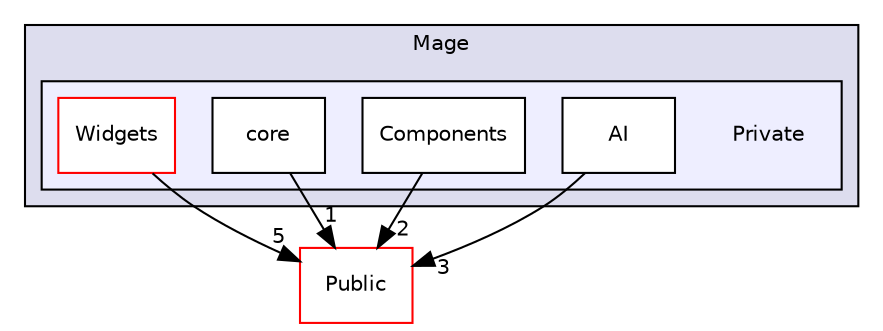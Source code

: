 digraph "D:/proyectos/UnrealEngine/Unreal Projects/Mage/Source/Mage/Private" {
  compound=true
  node [ fontsize="10", fontname="Helvetica"];
  edge [ labelfontsize="10", labelfontname="Helvetica"];
  subgraph clusterdir_b9b067d6d9c392be61d86fb541394fd1 {
    graph [ bgcolor="#ddddee", pencolor="black", label="Mage" fontname="Helvetica", fontsize="10", URL="dir_b9b067d6d9c392be61d86fb541394fd1.html"]
  subgraph clusterdir_3f1cc2ebc32195d9885eb7d682b8d9cd {
    graph [ bgcolor="#eeeeff", pencolor="black", label="" URL="dir_3f1cc2ebc32195d9885eb7d682b8d9cd.html"];
    dir_3f1cc2ebc32195d9885eb7d682b8d9cd [shape=plaintext label="Private"];
    dir_cb312f5cedab9dbfb49679c908e06f6d [shape=box label="AI" color="black" fillcolor="white" style="filled" URL="dir_cb312f5cedab9dbfb49679c908e06f6d.html"];
    dir_e337106ef7a419b755ab212efbbe9b8e [shape=box label="Components" color="black" fillcolor="white" style="filled" URL="dir_e337106ef7a419b755ab212efbbe9b8e.html"];
    dir_5a68c158f7d4051ebfcc7bd7977a89ac [shape=box label="core" color="black" fillcolor="white" style="filled" URL="dir_5a68c158f7d4051ebfcc7bd7977a89ac.html"];
    dir_42fb3b3c8c3394a24419fc61f4780bb1 [shape=box label="Widgets" color="red" fillcolor="white" style="filled" URL="dir_42fb3b3c8c3394a24419fc61f4780bb1.html"];
  }
  }
  dir_baf05cd087e1fb98dbcab470cee9273d [shape=box label="Public" fillcolor="white" style="filled" color="red" URL="dir_baf05cd087e1fb98dbcab470cee9273d.html"];
  dir_5a68c158f7d4051ebfcc7bd7977a89ac->dir_baf05cd087e1fb98dbcab470cee9273d [headlabel="1", labeldistance=1.5 headhref="dir_000010_000013.html"];
  dir_cb312f5cedab9dbfb49679c908e06f6d->dir_baf05cd087e1fb98dbcab470cee9273d [headlabel="3", labeldistance=1.5 headhref="dir_000008_000013.html"];
  dir_42fb3b3c8c3394a24419fc61f4780bb1->dir_baf05cd087e1fb98dbcab470cee9273d [headlabel="5", labeldistance=1.5 headhref="dir_000011_000013.html"];
  dir_e337106ef7a419b755ab212efbbe9b8e->dir_baf05cd087e1fb98dbcab470cee9273d [headlabel="2", labeldistance=1.5 headhref="dir_000009_000013.html"];
}
